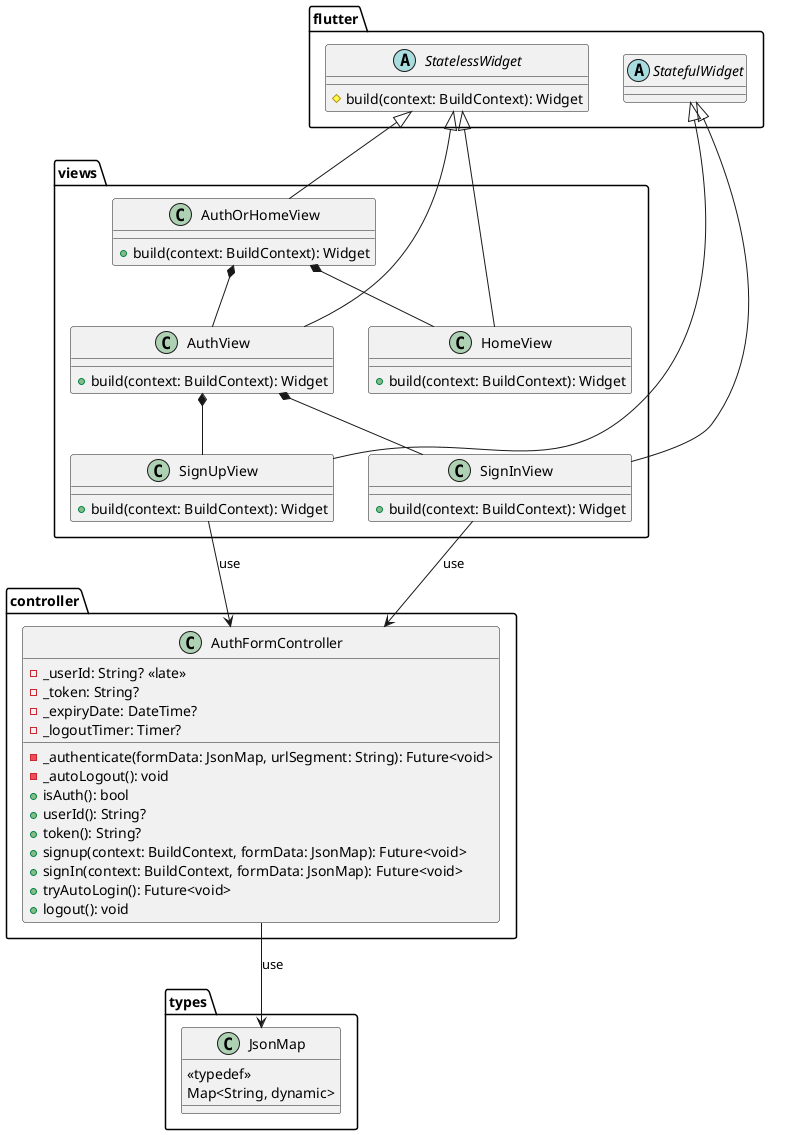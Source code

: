 @startuml pe_na_pedra_class_diagram_5
package flutter {
  abstract class StatelessWidget {
    # build(context: BuildContext): Widget
  }

  abstract class StatefulWidget
}

package views {
  class AuthOrHomeView {
    + build(context: BuildContext): Widget
  }
  class AuthView {
    + build(context: BuildContext): Widget
  }
  class HomeView {
    + build(context: BuildContext): Widget
  }
  class SignUpView {
    + build(context: BuildContext): Widget
  }
  class SignInView {
    + build(context: BuildContext): Widget
  }
}

StatelessWidget <|-- AuthOrHomeView
StatelessWidget <|-- AuthView
StatelessWidget <|-- HomeView
StatefulWidget <|-- SignUpView
StatefulWidget <|-- SignInView
AuthOrHomeView *-- AuthView
AuthOrHomeView *-- HomeView
AuthView *-- SignUpView
AuthView *-- SignInView

package controller {
  class AuthFormController {
    - _userId: String? <<late>>
    - _token: String?
    - _expiryDate: DateTime?
    - _logoutTimer: Timer?

    - _authenticate(formData: JsonMap, urlSegment: String): Future<void>
    - _autoLogout(): void
    + isAuth(): bool
    + userId(): String?
    + token(): String?
    + signup(context: BuildContext, formData: JsonMap): Future<void>
    + signIn(context: BuildContext, formData: JsonMap): Future<void>
    + tryAutoLogin(): Future<void>
    + logout(): void
  }
}

package types {
  class JsonMap {
    <<typedef>>
    Map<String, dynamic>
  }
}

AuthFormController --> JsonMap : use

SignUpView --> AuthFormController : use
SignInView --> AuthFormController : use
@enduml
